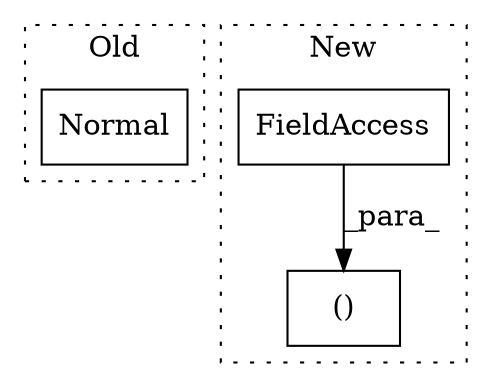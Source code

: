 digraph G {
subgraph cluster0 {
1 [label="Normal" a="32" s="751,766" l="7,1" shape="box"];
label = "Old";
style="dotted";
}
subgraph cluster1 {
2 [label="()" a="106" s="783" l="34" shape="box"];
3 [label="FieldAccess" a="22" s="810" l="7" shape="box"];
label = "New";
style="dotted";
}
3 -> 2 [label="_para_"];
}